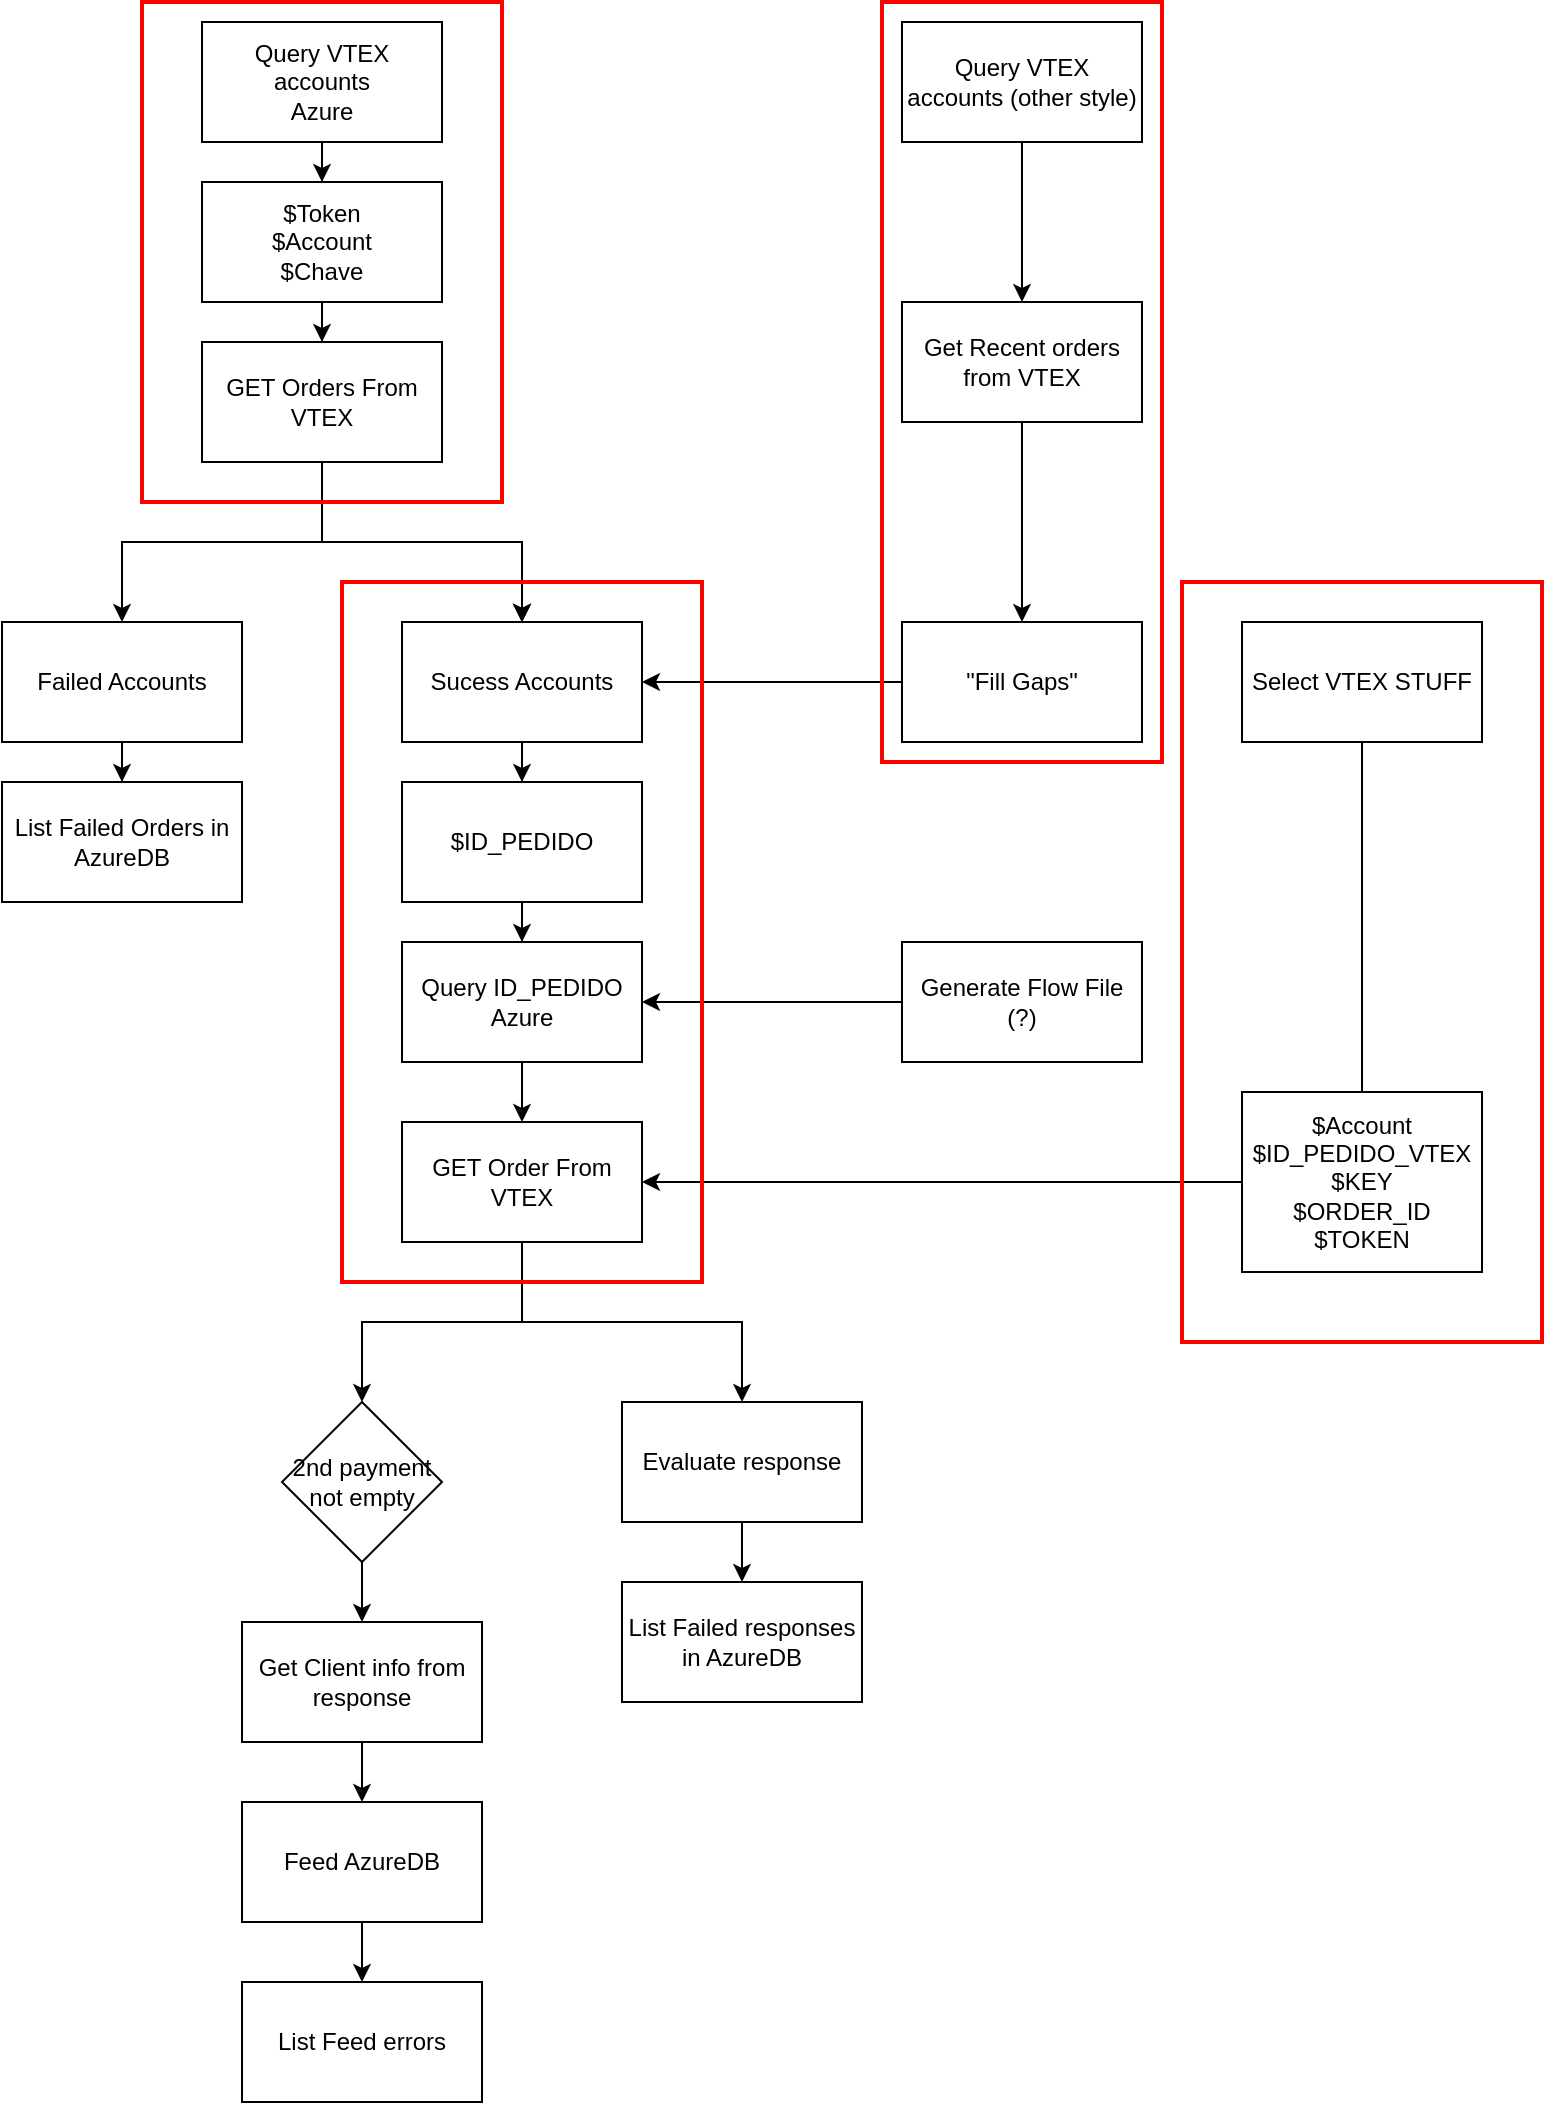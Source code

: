 <mxfile version="21.6.2" type="device">
  <diagram name="Página-1" id="wkWbI2_Ulsu_I-y9-6Hl">
    <mxGraphModel dx="1050" dy="607" grid="1" gridSize="10" guides="1" tooltips="1" connect="1" arrows="1" fold="1" page="1" pageScale="1" pageWidth="827" pageHeight="1169" math="0" shadow="0">
      <root>
        <mxCell id="0" />
        <mxCell id="1" parent="0" />
        <mxCell id="Hz_J9ZlZ0t33PJSmYvb0-3" value="" style="edgeStyle=orthogonalEdgeStyle;rounded=0;orthogonalLoop=1;jettySize=auto;html=1;" edge="1" parent="1" source="Hz_J9ZlZ0t33PJSmYvb0-1" target="Hz_J9ZlZ0t33PJSmYvb0-2">
          <mxGeometry relative="1" as="geometry" />
        </mxCell>
        <mxCell id="Hz_J9ZlZ0t33PJSmYvb0-1" value="Query VTEX accounts&lt;br&gt;Azure" style="rounded=0;whiteSpace=wrap;html=1;" vertex="1" parent="1">
          <mxGeometry x="170" y="30" width="120" height="60" as="geometry" />
        </mxCell>
        <mxCell id="Hz_J9ZlZ0t33PJSmYvb0-4" style="edgeStyle=orthogonalEdgeStyle;rounded=0;orthogonalLoop=1;jettySize=auto;html=1;" edge="1" parent="1" source="Hz_J9ZlZ0t33PJSmYvb0-2" target="Hz_J9ZlZ0t33PJSmYvb0-5">
          <mxGeometry relative="1" as="geometry">
            <mxPoint x="280" y="140" as="targetPoint" />
          </mxGeometry>
        </mxCell>
        <mxCell id="Hz_J9ZlZ0t33PJSmYvb0-2" value="$Token&lt;br&gt;$Account&lt;br&gt;$Chave" style="rounded=0;whiteSpace=wrap;html=1;" vertex="1" parent="1">
          <mxGeometry x="170" y="110" width="120" height="60" as="geometry" />
        </mxCell>
        <mxCell id="Hz_J9ZlZ0t33PJSmYvb0-7" value="" style="edgeStyle=orthogonalEdgeStyle;rounded=0;orthogonalLoop=1;jettySize=auto;html=1;" edge="1" parent="1" source="Hz_J9ZlZ0t33PJSmYvb0-5" target="Hz_J9ZlZ0t33PJSmYvb0-6">
          <mxGeometry relative="1" as="geometry" />
        </mxCell>
        <mxCell id="Hz_J9ZlZ0t33PJSmYvb0-8" value="" style="edgeStyle=orthogonalEdgeStyle;rounded=0;orthogonalLoop=1;jettySize=auto;html=1;" edge="1" parent="1" source="Hz_J9ZlZ0t33PJSmYvb0-5" target="Hz_J9ZlZ0t33PJSmYvb0-6">
          <mxGeometry relative="1" as="geometry" />
        </mxCell>
        <mxCell id="Hz_J9ZlZ0t33PJSmYvb0-9" value="" style="edgeStyle=orthogonalEdgeStyle;rounded=0;orthogonalLoop=1;jettySize=auto;html=1;" edge="1" parent="1" source="Hz_J9ZlZ0t33PJSmYvb0-5" target="Hz_J9ZlZ0t33PJSmYvb0-6">
          <mxGeometry relative="1" as="geometry" />
        </mxCell>
        <mxCell id="Hz_J9ZlZ0t33PJSmYvb0-5" value="GET Orders From VTEX" style="rounded=0;whiteSpace=wrap;html=1;" vertex="1" parent="1">
          <mxGeometry x="170" y="190" width="120" height="60" as="geometry" />
        </mxCell>
        <mxCell id="Hz_J9ZlZ0t33PJSmYvb0-28" style="edgeStyle=orthogonalEdgeStyle;rounded=0;orthogonalLoop=1;jettySize=auto;html=1;" edge="1" parent="1" source="Hz_J9ZlZ0t33PJSmYvb0-6" target="Hz_J9ZlZ0t33PJSmYvb0-29">
          <mxGeometry relative="1" as="geometry">
            <mxPoint x="330" y="440" as="targetPoint" />
          </mxGeometry>
        </mxCell>
        <mxCell id="Hz_J9ZlZ0t33PJSmYvb0-6" value="Sucess Accounts" style="rounded=0;whiteSpace=wrap;html=1;" vertex="1" parent="1">
          <mxGeometry x="270" y="330" width="120" height="60" as="geometry" />
        </mxCell>
        <mxCell id="Hz_J9ZlZ0t33PJSmYvb0-11" value="" style="edgeStyle=orthogonalEdgeStyle;rounded=0;orthogonalLoop=1;jettySize=auto;html=1;" edge="1" parent="1" target="Hz_J9ZlZ0t33PJSmYvb0-12" source="Hz_J9ZlZ0t33PJSmYvb0-5">
          <mxGeometry relative="1" as="geometry">
            <mxPoint x="320" y="210" as="sourcePoint" />
          </mxGeometry>
        </mxCell>
        <mxCell id="Hz_J9ZlZ0t33PJSmYvb0-16" value="" style="edgeStyle=orthogonalEdgeStyle;rounded=0;orthogonalLoop=1;jettySize=auto;html=1;" edge="1" parent="1" source="Hz_J9ZlZ0t33PJSmYvb0-12" target="Hz_J9ZlZ0t33PJSmYvb0-15">
          <mxGeometry relative="1" as="geometry" />
        </mxCell>
        <mxCell id="Hz_J9ZlZ0t33PJSmYvb0-12" value="Failed Accounts" style="rounded=0;whiteSpace=wrap;html=1;" vertex="1" parent="1">
          <mxGeometry x="70" y="330" width="120" height="60" as="geometry" />
        </mxCell>
        <mxCell id="Hz_J9ZlZ0t33PJSmYvb0-13" style="edgeStyle=orthogonalEdgeStyle;rounded=0;orthogonalLoop=1;jettySize=auto;html=1;exitX=0.5;exitY=1;exitDx=0;exitDy=0;" edge="1" parent="1" source="Hz_J9ZlZ0t33PJSmYvb0-12" target="Hz_J9ZlZ0t33PJSmYvb0-12">
          <mxGeometry relative="1" as="geometry" />
        </mxCell>
        <mxCell id="Hz_J9ZlZ0t33PJSmYvb0-15" value="List Failed Orders in AzureDB" style="rounded=0;whiteSpace=wrap;html=1;" vertex="1" parent="1">
          <mxGeometry x="70" y="410" width="120" height="60" as="geometry" />
        </mxCell>
        <mxCell id="Hz_J9ZlZ0t33PJSmYvb0-19" value="" style="edgeStyle=orthogonalEdgeStyle;rounded=0;orthogonalLoop=1;jettySize=auto;html=1;" edge="1" parent="1" source="Hz_J9ZlZ0t33PJSmYvb0-17" target="Hz_J9ZlZ0t33PJSmYvb0-18">
          <mxGeometry relative="1" as="geometry" />
        </mxCell>
        <mxCell id="Hz_J9ZlZ0t33PJSmYvb0-17" value="Query VTEX accounts (other style)" style="rounded=0;whiteSpace=wrap;html=1;" vertex="1" parent="1">
          <mxGeometry x="520" y="30" width="120" height="60" as="geometry" />
        </mxCell>
        <mxCell id="Hz_J9ZlZ0t33PJSmYvb0-24" value="" style="edgeStyle=orthogonalEdgeStyle;rounded=0;orthogonalLoop=1;jettySize=auto;html=1;" edge="1" parent="1" source="Hz_J9ZlZ0t33PJSmYvb0-18" target="Hz_J9ZlZ0t33PJSmYvb0-23">
          <mxGeometry relative="1" as="geometry" />
        </mxCell>
        <mxCell id="Hz_J9ZlZ0t33PJSmYvb0-18" value="Get Recent orders from VTEX" style="rounded=0;whiteSpace=wrap;html=1;" vertex="1" parent="1">
          <mxGeometry x="520" y="170" width="120" height="60" as="geometry" />
        </mxCell>
        <mxCell id="Hz_J9ZlZ0t33PJSmYvb0-25" style="edgeStyle=orthogonalEdgeStyle;rounded=0;orthogonalLoop=1;jettySize=auto;html=1;entryX=1;entryY=0.5;entryDx=0;entryDy=0;" edge="1" parent="1" source="Hz_J9ZlZ0t33PJSmYvb0-23" target="Hz_J9ZlZ0t33PJSmYvb0-6">
          <mxGeometry relative="1" as="geometry" />
        </mxCell>
        <mxCell id="Hz_J9ZlZ0t33PJSmYvb0-23" value="&quot;Fill Gaps&quot;" style="whiteSpace=wrap;html=1;rounded=0;" vertex="1" parent="1">
          <mxGeometry x="520" y="330" width="120" height="60" as="geometry" />
        </mxCell>
        <mxCell id="Hz_J9ZlZ0t33PJSmYvb0-35" value="" style="edgeStyle=orthogonalEdgeStyle;rounded=0;orthogonalLoop=1;jettySize=auto;html=1;" edge="1" parent="1" source="Hz_J9ZlZ0t33PJSmYvb0-26" target="Hz_J9ZlZ0t33PJSmYvb0-34">
          <mxGeometry relative="1" as="geometry" />
        </mxCell>
        <mxCell id="Hz_J9ZlZ0t33PJSmYvb0-26" value="Query ID_PEDIDO&lt;br&gt;Azure" style="rounded=0;whiteSpace=wrap;html=1;" vertex="1" parent="1">
          <mxGeometry x="270" y="490" width="120" height="60" as="geometry" />
        </mxCell>
        <mxCell id="Hz_J9ZlZ0t33PJSmYvb0-30" style="edgeStyle=orthogonalEdgeStyle;rounded=0;orthogonalLoop=1;jettySize=auto;html=1;" edge="1" parent="1" source="Hz_J9ZlZ0t33PJSmYvb0-29" target="Hz_J9ZlZ0t33PJSmYvb0-26">
          <mxGeometry relative="1" as="geometry" />
        </mxCell>
        <mxCell id="Hz_J9ZlZ0t33PJSmYvb0-29" value="$ID_PEDIDO" style="rounded=0;whiteSpace=wrap;html=1;" vertex="1" parent="1">
          <mxGeometry x="270" y="410" width="120" height="60" as="geometry" />
        </mxCell>
        <mxCell id="Hz_J9ZlZ0t33PJSmYvb0-32" style="edgeStyle=orthogonalEdgeStyle;rounded=0;orthogonalLoop=1;jettySize=auto;html=1;" edge="1" parent="1" source="Hz_J9ZlZ0t33PJSmYvb0-31" target="Hz_J9ZlZ0t33PJSmYvb0-26">
          <mxGeometry relative="1" as="geometry" />
        </mxCell>
        <mxCell id="Hz_J9ZlZ0t33PJSmYvb0-31" value="Generate Flow File&lt;br&gt;(?)" style="rounded=0;whiteSpace=wrap;html=1;" vertex="1" parent="1">
          <mxGeometry x="520" y="490" width="120" height="60" as="geometry" />
        </mxCell>
        <mxCell id="Hz_J9ZlZ0t33PJSmYvb0-41" style="edgeStyle=orthogonalEdgeStyle;rounded=0;orthogonalLoop=1;jettySize=auto;html=1;" edge="1" parent="1" source="Hz_J9ZlZ0t33PJSmYvb0-43" target="Hz_J9ZlZ0t33PJSmYvb0-44">
          <mxGeometry relative="1" as="geometry">
            <mxPoint x="440" y="820" as="targetPoint" />
          </mxGeometry>
        </mxCell>
        <mxCell id="Hz_J9ZlZ0t33PJSmYvb0-34" value="GET Order From VTEX" style="rounded=0;whiteSpace=wrap;html=1;" vertex="1" parent="1">
          <mxGeometry x="270" y="580" width="120" height="60" as="geometry" />
        </mxCell>
        <mxCell id="Hz_J9ZlZ0t33PJSmYvb0-37" style="edgeStyle=orthogonalEdgeStyle;rounded=0;orthogonalLoop=1;jettySize=auto;html=1;entryX=1;entryY=0.5;entryDx=0;entryDy=0;" edge="1" parent="1" source="Hz_J9ZlZ0t33PJSmYvb0-38" target="Hz_J9ZlZ0t33PJSmYvb0-34">
          <mxGeometry relative="1" as="geometry">
            <Array as="points" />
          </mxGeometry>
        </mxCell>
        <mxCell id="Hz_J9ZlZ0t33PJSmYvb0-36" value="Select VTEX STUFF" style="rounded=0;whiteSpace=wrap;html=1;" vertex="1" parent="1">
          <mxGeometry x="690" y="330" width="120" height="60" as="geometry" />
        </mxCell>
        <mxCell id="Hz_J9ZlZ0t33PJSmYvb0-39" value="" style="edgeStyle=orthogonalEdgeStyle;rounded=0;orthogonalLoop=1;jettySize=auto;html=1;entryX=1;entryY=0.5;entryDx=0;entryDy=0;" edge="1" parent="1" source="Hz_J9ZlZ0t33PJSmYvb0-36" target="Hz_J9ZlZ0t33PJSmYvb0-38">
          <mxGeometry relative="1" as="geometry">
            <mxPoint x="750" y="390" as="sourcePoint" />
            <mxPoint x="390" y="610" as="targetPoint" />
            <Array as="points">
              <mxPoint x="750" y="610" />
            </Array>
          </mxGeometry>
        </mxCell>
        <mxCell id="Hz_J9ZlZ0t33PJSmYvb0-38" value="$Account&lt;br&gt;$ID_PEDIDO_VTEX&lt;br&gt;$KEY&lt;br&gt;$ORDER_ID&lt;br&gt;$TOKEN" style="rounded=0;whiteSpace=wrap;html=1;" vertex="1" parent="1">
          <mxGeometry x="690" y="565" width="120" height="90" as="geometry" />
        </mxCell>
        <mxCell id="Hz_J9ZlZ0t33PJSmYvb0-42" value="" style="edgeStyle=orthogonalEdgeStyle;rounded=0;orthogonalLoop=1;jettySize=auto;html=1;" edge="1" parent="1" source="Hz_J9ZlZ0t33PJSmYvb0-34" target="Hz_J9ZlZ0t33PJSmYvb0-43">
          <mxGeometry relative="1" as="geometry">
            <mxPoint x="390" y="770" as="targetPoint" />
            <mxPoint x="330" y="640" as="sourcePoint" />
          </mxGeometry>
        </mxCell>
        <mxCell id="Hz_J9ZlZ0t33PJSmYvb0-43" value="Evaluate response" style="rounded=0;whiteSpace=wrap;html=1;" vertex="1" parent="1">
          <mxGeometry x="380" y="720" width="120" height="60" as="geometry" />
        </mxCell>
        <mxCell id="Hz_J9ZlZ0t33PJSmYvb0-44" value="List Failed responses in AzureDB" style="rounded=0;whiteSpace=wrap;html=1;" vertex="1" parent="1">
          <mxGeometry x="380" y="810" width="120" height="60" as="geometry" />
        </mxCell>
        <mxCell id="Hz_J9ZlZ0t33PJSmYvb0-49" value="" style="edgeStyle=orthogonalEdgeStyle;rounded=0;orthogonalLoop=1;jettySize=auto;html=1;" edge="1" parent="1" source="Hz_J9ZlZ0t33PJSmYvb0-34" target="Hz_J9ZlZ0t33PJSmYvb0-48">
          <mxGeometry relative="1" as="geometry">
            <mxPoint x="250" y="720" as="targetPoint" />
            <mxPoint x="330" y="640" as="sourcePoint" />
            <Array as="points" />
          </mxGeometry>
        </mxCell>
        <mxCell id="Hz_J9ZlZ0t33PJSmYvb0-51" style="edgeStyle=orthogonalEdgeStyle;rounded=0;orthogonalLoop=1;jettySize=auto;html=1;" edge="1" parent="1" source="Hz_J9ZlZ0t33PJSmYvb0-48" target="Hz_J9ZlZ0t33PJSmYvb0-50">
          <mxGeometry relative="1" as="geometry" />
        </mxCell>
        <mxCell id="Hz_J9ZlZ0t33PJSmYvb0-48" value="2nd payment not empty" style="rhombus;whiteSpace=wrap;html=1;" vertex="1" parent="1">
          <mxGeometry x="210" y="720" width="80" height="80" as="geometry" />
        </mxCell>
        <mxCell id="Hz_J9ZlZ0t33PJSmYvb0-53" style="edgeStyle=orthogonalEdgeStyle;rounded=0;orthogonalLoop=1;jettySize=auto;html=1;" edge="1" parent="1" source="Hz_J9ZlZ0t33PJSmYvb0-50" target="Hz_J9ZlZ0t33PJSmYvb0-52">
          <mxGeometry relative="1" as="geometry" />
        </mxCell>
        <mxCell id="Hz_J9ZlZ0t33PJSmYvb0-50" value="Get Client info from response" style="rounded=0;whiteSpace=wrap;html=1;" vertex="1" parent="1">
          <mxGeometry x="190" y="830" width="120" height="60" as="geometry" />
        </mxCell>
        <mxCell id="Hz_J9ZlZ0t33PJSmYvb0-54" style="edgeStyle=orthogonalEdgeStyle;rounded=0;orthogonalLoop=1;jettySize=auto;html=1;" edge="1" parent="1" source="Hz_J9ZlZ0t33PJSmYvb0-52" target="Hz_J9ZlZ0t33PJSmYvb0-55">
          <mxGeometry relative="1" as="geometry">
            <mxPoint x="300" y="1040" as="targetPoint" />
          </mxGeometry>
        </mxCell>
        <mxCell id="Hz_J9ZlZ0t33PJSmYvb0-52" value="Feed AzureDB" style="rounded=0;whiteSpace=wrap;html=1;" vertex="1" parent="1">
          <mxGeometry x="190" y="920" width="120" height="60" as="geometry" />
        </mxCell>
        <mxCell id="Hz_J9ZlZ0t33PJSmYvb0-55" value="List Feed errors" style="rounded=0;whiteSpace=wrap;html=1;" vertex="1" parent="1">
          <mxGeometry x="190" y="1010" width="120" height="60" as="geometry" />
        </mxCell>
        <mxCell id="Hz_J9ZlZ0t33PJSmYvb0-56" value="" style="rounded=0;whiteSpace=wrap;html=1;fillColor=none;strokeColor=#ff0000;strokeWidth=2;" vertex="1" parent="1">
          <mxGeometry x="140" y="20" width="180" height="250" as="geometry" />
        </mxCell>
        <mxCell id="Hz_J9ZlZ0t33PJSmYvb0-57" value="" style="rounded=0;whiteSpace=wrap;html=1;fillColor=none;strokeColor=#ff0000;strokeWidth=2;" vertex="1" parent="1">
          <mxGeometry x="240" y="310" width="180" height="350" as="geometry" />
        </mxCell>
        <mxCell id="Hz_J9ZlZ0t33PJSmYvb0-58" value="" style="rounded=0;whiteSpace=wrap;html=1;fillColor=none;strokeColor=#ff0000;strokeWidth=2;" vertex="1" parent="1">
          <mxGeometry x="660" y="310" width="180" height="380" as="geometry" />
        </mxCell>
        <mxCell id="Hz_J9ZlZ0t33PJSmYvb0-59" value="" style="rounded=0;whiteSpace=wrap;html=1;fillColor=none;strokeColor=#ff0000;strokeWidth=2;" vertex="1" parent="1">
          <mxGeometry x="510" y="20" width="140" height="380" as="geometry" />
        </mxCell>
      </root>
    </mxGraphModel>
  </diagram>
</mxfile>
